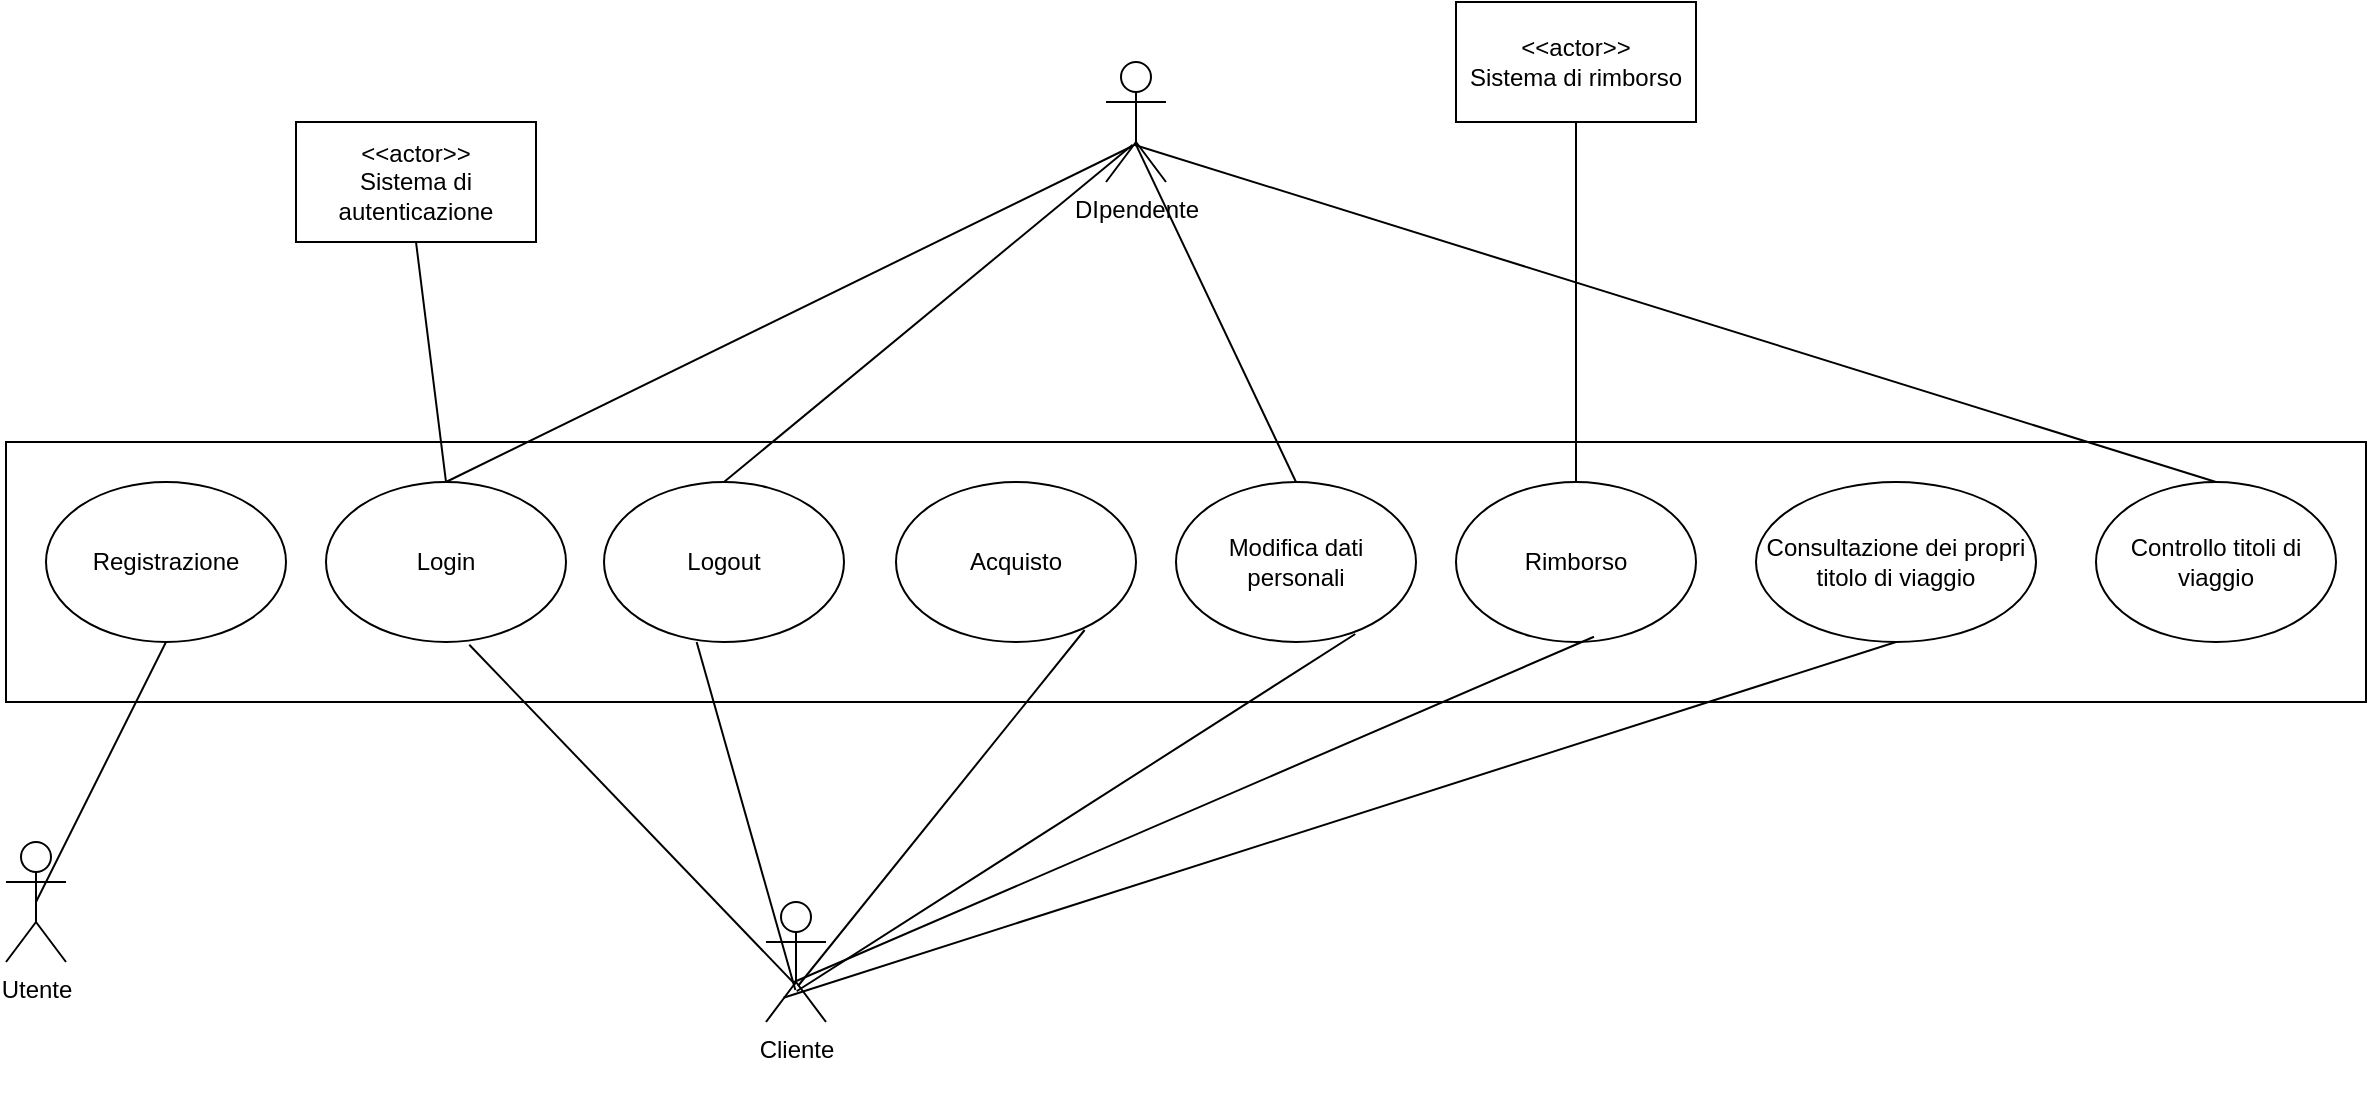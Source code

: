 <mxfile version="26.0.2">
  <diagram name="Pagina-1" id="2rPM38t3vV_3UC0qTdCB">
    <mxGraphModel dx="1366" dy="1904" grid="1" gridSize="10" guides="1" tooltips="1" connect="1" arrows="1" fold="1" page="1" pageScale="1" pageWidth="827" pageHeight="1169" math="0" shadow="0">
      <root>
        <mxCell id="0" />
        <mxCell id="1" parent="0" />
        <mxCell id="SLuFs57NL_XZA6eUyowK-1" value="Cliente&lt;div&gt;&lt;br&gt;&lt;/div&gt;" style="shape=umlActor;verticalLabelPosition=bottom;verticalAlign=top;html=1;" vertex="1" parent="1">
          <mxGeometry x="430" y="250" width="30" height="60" as="geometry" />
        </mxCell>
        <mxCell id="SLuFs57NL_XZA6eUyowK-2" value="DIpendente&lt;div&gt;&lt;br&gt;&lt;/div&gt;" style="shape=umlActor;verticalLabelPosition=bottom;verticalAlign=top;html=1;" vertex="1" parent="1">
          <mxGeometry x="600" y="-170" width="30" height="60" as="geometry" />
        </mxCell>
        <mxCell id="SLuFs57NL_XZA6eUyowK-5" value="" style="rounded=0;whiteSpace=wrap;html=1;" vertex="1" parent="1">
          <mxGeometry x="50" y="20" width="1180" height="130" as="geometry" />
        </mxCell>
        <mxCell id="SLuFs57NL_XZA6eUyowK-6" value="Login" style="ellipse;whiteSpace=wrap;html=1;" vertex="1" parent="1">
          <mxGeometry x="210" y="40" width="120" height="80" as="geometry" />
        </mxCell>
        <mxCell id="SLuFs57NL_XZA6eUyowK-7" value="Acquisto" style="ellipse;whiteSpace=wrap;html=1;" vertex="1" parent="1">
          <mxGeometry x="495" y="40" width="120" height="80" as="geometry" />
        </mxCell>
        <mxCell id="SLuFs57NL_XZA6eUyowK-8" value="Rimborso" style="ellipse;whiteSpace=wrap;html=1;" vertex="1" parent="1">
          <mxGeometry x="775" y="40" width="120" height="80" as="geometry" />
        </mxCell>
        <mxCell id="SLuFs57NL_XZA6eUyowK-9" value="Consultazione dei propri titolo di viaggio" style="ellipse;whiteSpace=wrap;html=1;" vertex="1" parent="1">
          <mxGeometry x="925" y="40" width="140" height="80" as="geometry" />
        </mxCell>
        <mxCell id="SLuFs57NL_XZA6eUyowK-10" value="Modifica dati&lt;div&gt;personali&lt;/div&gt;" style="ellipse;whiteSpace=wrap;html=1;" vertex="1" parent="1">
          <mxGeometry x="635" y="40" width="120" height="80" as="geometry" />
        </mxCell>
        <mxCell id="SLuFs57NL_XZA6eUyowK-11" value="Controllo titoli di viaggio" style="ellipse;whiteSpace=wrap;html=1;" vertex="1" parent="1">
          <mxGeometry x="1095" y="40" width="120" height="80" as="geometry" />
        </mxCell>
        <mxCell id="SLuFs57NL_XZA6eUyowK-19" value="&amp;lt;&amp;lt;actor&amp;gt;&amp;gt;&lt;div&gt;Sistema di autenticazione&lt;/div&gt;" style="rounded=0;whiteSpace=wrap;html=1;" vertex="1" parent="1">
          <mxGeometry x="195" y="-140" width="120" height="60" as="geometry" />
        </mxCell>
        <mxCell id="SLuFs57NL_XZA6eUyowK-27" value="Logout" style="ellipse;whiteSpace=wrap;html=1;" vertex="1" parent="1">
          <mxGeometry x="349" y="40" width="120" height="80" as="geometry" />
        </mxCell>
        <mxCell id="SLuFs57NL_XZA6eUyowK-40" value="" style="endArrow=none;html=1;rounded=0;exitX=0.489;exitY=0.689;exitDx=0;exitDy=0;exitPerimeter=0;entryX=0.597;entryY=1.017;entryDx=0;entryDy=0;entryPerimeter=0;" edge="1" parent="1" source="SLuFs57NL_XZA6eUyowK-1" target="SLuFs57NL_XZA6eUyowK-6">
          <mxGeometry width="50" height="50" relative="1" as="geometry">
            <mxPoint x="630" y="280" as="sourcePoint" />
            <mxPoint x="340" y="260" as="targetPoint" />
          </mxGeometry>
        </mxCell>
        <mxCell id="SLuFs57NL_XZA6eUyowK-41" value="" style="endArrow=none;html=1;rounded=0;exitX=0.489;exitY=0.733;exitDx=0;exitDy=0;exitPerimeter=0;entryX=0.386;entryY=1;entryDx=0;entryDy=0;entryPerimeter=0;" edge="1" parent="1" source="SLuFs57NL_XZA6eUyowK-1" target="SLuFs57NL_XZA6eUyowK-27">
          <mxGeometry width="50" height="50" relative="1" as="geometry">
            <mxPoint x="748" y="320" as="sourcePoint" />
            <mxPoint x="450" y="120" as="targetPoint" />
          </mxGeometry>
        </mxCell>
        <mxCell id="SLuFs57NL_XZA6eUyowK-42" value="" style="endArrow=none;html=1;rounded=0;exitX=0.533;exitY=0.7;exitDx=0;exitDy=0;exitPerimeter=0;entryX=0.786;entryY=0.925;entryDx=0;entryDy=0;entryPerimeter=0;" edge="1" parent="1" source="SLuFs57NL_XZA6eUyowK-1" target="SLuFs57NL_XZA6eUyowK-7">
          <mxGeometry width="50" height="50" relative="1" as="geometry">
            <mxPoint x="528" y="430" as="sourcePoint" />
            <mxPoint x="230" y="230" as="targetPoint" />
          </mxGeometry>
        </mxCell>
        <mxCell id="SLuFs57NL_XZA6eUyowK-43" value="" style="endArrow=none;html=1;rounded=0;exitX=0.747;exitY=0.95;exitDx=0;exitDy=0;exitPerimeter=0;entryX=0.511;entryY=0.744;entryDx=0;entryDy=0;entryPerimeter=0;" edge="1" parent="1" source="SLuFs57NL_XZA6eUyowK-10" target="SLuFs57NL_XZA6eUyowK-1">
          <mxGeometry width="50" height="50" relative="1" as="geometry">
            <mxPoint x="595" y="351" as="sourcePoint" />
            <mxPoint x="297" y="151" as="targetPoint" />
          </mxGeometry>
        </mxCell>
        <mxCell id="SLuFs57NL_XZA6eUyowK-47" value="" style="endArrow=none;html=1;rounded=0;entryX=0.575;entryY=0.967;entryDx=0;entryDy=0;entryPerimeter=0;exitX=0.467;exitY=0.667;exitDx=0;exitDy=0;exitPerimeter=0;" edge="1" parent="1" source="SLuFs57NL_XZA6eUyowK-1" target="SLuFs57NL_XZA6eUyowK-8">
          <mxGeometry width="50" height="50" relative="1" as="geometry">
            <mxPoint x="710" y="210" as="sourcePoint" />
            <mxPoint x="760" y="160" as="targetPoint" />
          </mxGeometry>
        </mxCell>
        <mxCell id="SLuFs57NL_XZA6eUyowK-49" value="" style="endArrow=none;html=1;rounded=0;exitX=0.5;exitY=0;exitDx=0;exitDy=0;entryX=0.444;entryY=0.7;entryDx=0;entryDy=0;entryPerimeter=0;" edge="1" parent="1" source="SLuFs57NL_XZA6eUyowK-6" target="SLuFs57NL_XZA6eUyowK-2">
          <mxGeometry width="50" height="50" relative="1" as="geometry">
            <mxPoint x="670" y="8" as="sourcePoint" />
            <mxPoint x="813" y="-170" as="targetPoint" />
          </mxGeometry>
        </mxCell>
        <mxCell id="SLuFs57NL_XZA6eUyowK-50" value="" style="endArrow=none;html=1;rounded=0;exitX=0.5;exitY=0;exitDx=0;exitDy=0;entryX=0.444;entryY=0.689;entryDx=0;entryDy=0;entryPerimeter=0;" edge="1" parent="1" source="SLuFs57NL_XZA6eUyowK-27" target="SLuFs57NL_XZA6eUyowK-2">
          <mxGeometry width="50" height="50" relative="1" as="geometry">
            <mxPoint x="265" y="50" as="sourcePoint" />
            <mxPoint x="973" y="-38" as="targetPoint" />
          </mxGeometry>
        </mxCell>
        <mxCell id="SLuFs57NL_XZA6eUyowK-51" value="" style="endArrow=none;html=1;rounded=0;exitX=0.5;exitY=0;exitDx=0;exitDy=0;entryX=0.489;entryY=0.678;entryDx=0;entryDy=0;entryPerimeter=0;" edge="1" parent="1" source="SLuFs57NL_XZA6eUyowK-10" target="SLuFs57NL_XZA6eUyowK-2">
          <mxGeometry width="50" height="50" relative="1" as="geometry">
            <mxPoint x="275" y="60" as="sourcePoint" />
            <mxPoint x="983" y="-28" as="targetPoint" />
          </mxGeometry>
        </mxCell>
        <mxCell id="SLuFs57NL_XZA6eUyowK-53" value="" style="endArrow=none;html=1;rounded=0;entryX=0.5;entryY=1;entryDx=0;entryDy=0;exitX=0.5;exitY=0;exitDx=0;exitDy=0;" edge="1" parent="1" source="SLuFs57NL_XZA6eUyowK-6" target="SLuFs57NL_XZA6eUyowK-19">
          <mxGeometry width="50" height="50" relative="1" as="geometry">
            <mxPoint x="510" y="80" as="sourcePoint" />
            <mxPoint x="560" y="30" as="targetPoint" />
          </mxGeometry>
        </mxCell>
        <mxCell id="SLuFs57NL_XZA6eUyowK-54" value="" style="endArrow=none;html=1;rounded=0;entryX=0.467;entryY=0.689;entryDx=0;entryDy=0;entryPerimeter=0;exitX=0.5;exitY=0;exitDx=0;exitDy=0;" edge="1" parent="1" source="SLuFs57NL_XZA6eUyowK-11" target="SLuFs57NL_XZA6eUyowK-2">
          <mxGeometry width="50" height="50" relative="1" as="geometry">
            <mxPoint x="730" y="80" as="sourcePoint" />
            <mxPoint x="780" y="30" as="targetPoint" />
          </mxGeometry>
        </mxCell>
        <mxCell id="SLuFs57NL_XZA6eUyowK-55" value="&amp;lt;&amp;lt;actor&amp;gt;&amp;gt;&lt;div&gt;Sistema di rimborso&lt;/div&gt;" style="rounded=0;whiteSpace=wrap;html=1;" vertex="1" parent="1">
          <mxGeometry x="775" y="-200" width="120" height="60" as="geometry" />
        </mxCell>
        <mxCell id="SLuFs57NL_XZA6eUyowK-58" value="" style="endArrow=none;html=1;rounded=0;entryX=0.5;entryY=1;entryDx=0;entryDy=0;exitX=0.5;exitY=0;exitDx=0;exitDy=0;" edge="1" parent="1" source="SLuFs57NL_XZA6eUyowK-8" target="SLuFs57NL_XZA6eUyowK-55">
          <mxGeometry width="50" height="50" relative="1" as="geometry">
            <mxPoint x="630" y="80" as="sourcePoint" />
            <mxPoint x="680" y="30" as="targetPoint" />
          </mxGeometry>
        </mxCell>
        <mxCell id="SLuFs57NL_XZA6eUyowK-59" value="" style="endArrow=none;html=1;rounded=0;entryX=0.5;entryY=1;entryDx=0;entryDy=0;exitX=0.292;exitY=0.798;exitDx=0;exitDy=0;exitPerimeter=0;" edge="1" parent="1" source="SLuFs57NL_XZA6eUyowK-1" target="SLuFs57NL_XZA6eUyowK-9">
          <mxGeometry width="50" height="50" relative="1" as="geometry">
            <mxPoint x="630" y="80" as="sourcePoint" />
            <mxPoint x="680" y="30" as="targetPoint" />
          </mxGeometry>
        </mxCell>
        <mxCell id="SLuFs57NL_XZA6eUyowK-61" value="Utente" style="shape=umlActor;verticalLabelPosition=bottom;verticalAlign=top;html=1;" vertex="1" parent="1">
          <mxGeometry x="50" y="220" width="30" height="60" as="geometry" />
        </mxCell>
        <mxCell id="SLuFs57NL_XZA6eUyowK-62" value="Registrazione" style="ellipse;whiteSpace=wrap;html=1;" vertex="1" parent="1">
          <mxGeometry x="70" y="40" width="120" height="80" as="geometry" />
        </mxCell>
        <mxCell id="SLuFs57NL_XZA6eUyowK-64" value="" style="endArrow=none;html=1;rounded=0;entryX=0.5;entryY=1;entryDx=0;entryDy=0;exitX=0.5;exitY=0.5;exitDx=0;exitDy=0;exitPerimeter=0;" edge="1" parent="1" source="SLuFs57NL_XZA6eUyowK-61" target="SLuFs57NL_XZA6eUyowK-62">
          <mxGeometry width="50" height="50" relative="1" as="geometry">
            <mxPoint x="280" y="80" as="sourcePoint" />
            <mxPoint x="330" y="30" as="targetPoint" />
          </mxGeometry>
        </mxCell>
      </root>
    </mxGraphModel>
  </diagram>
</mxfile>
